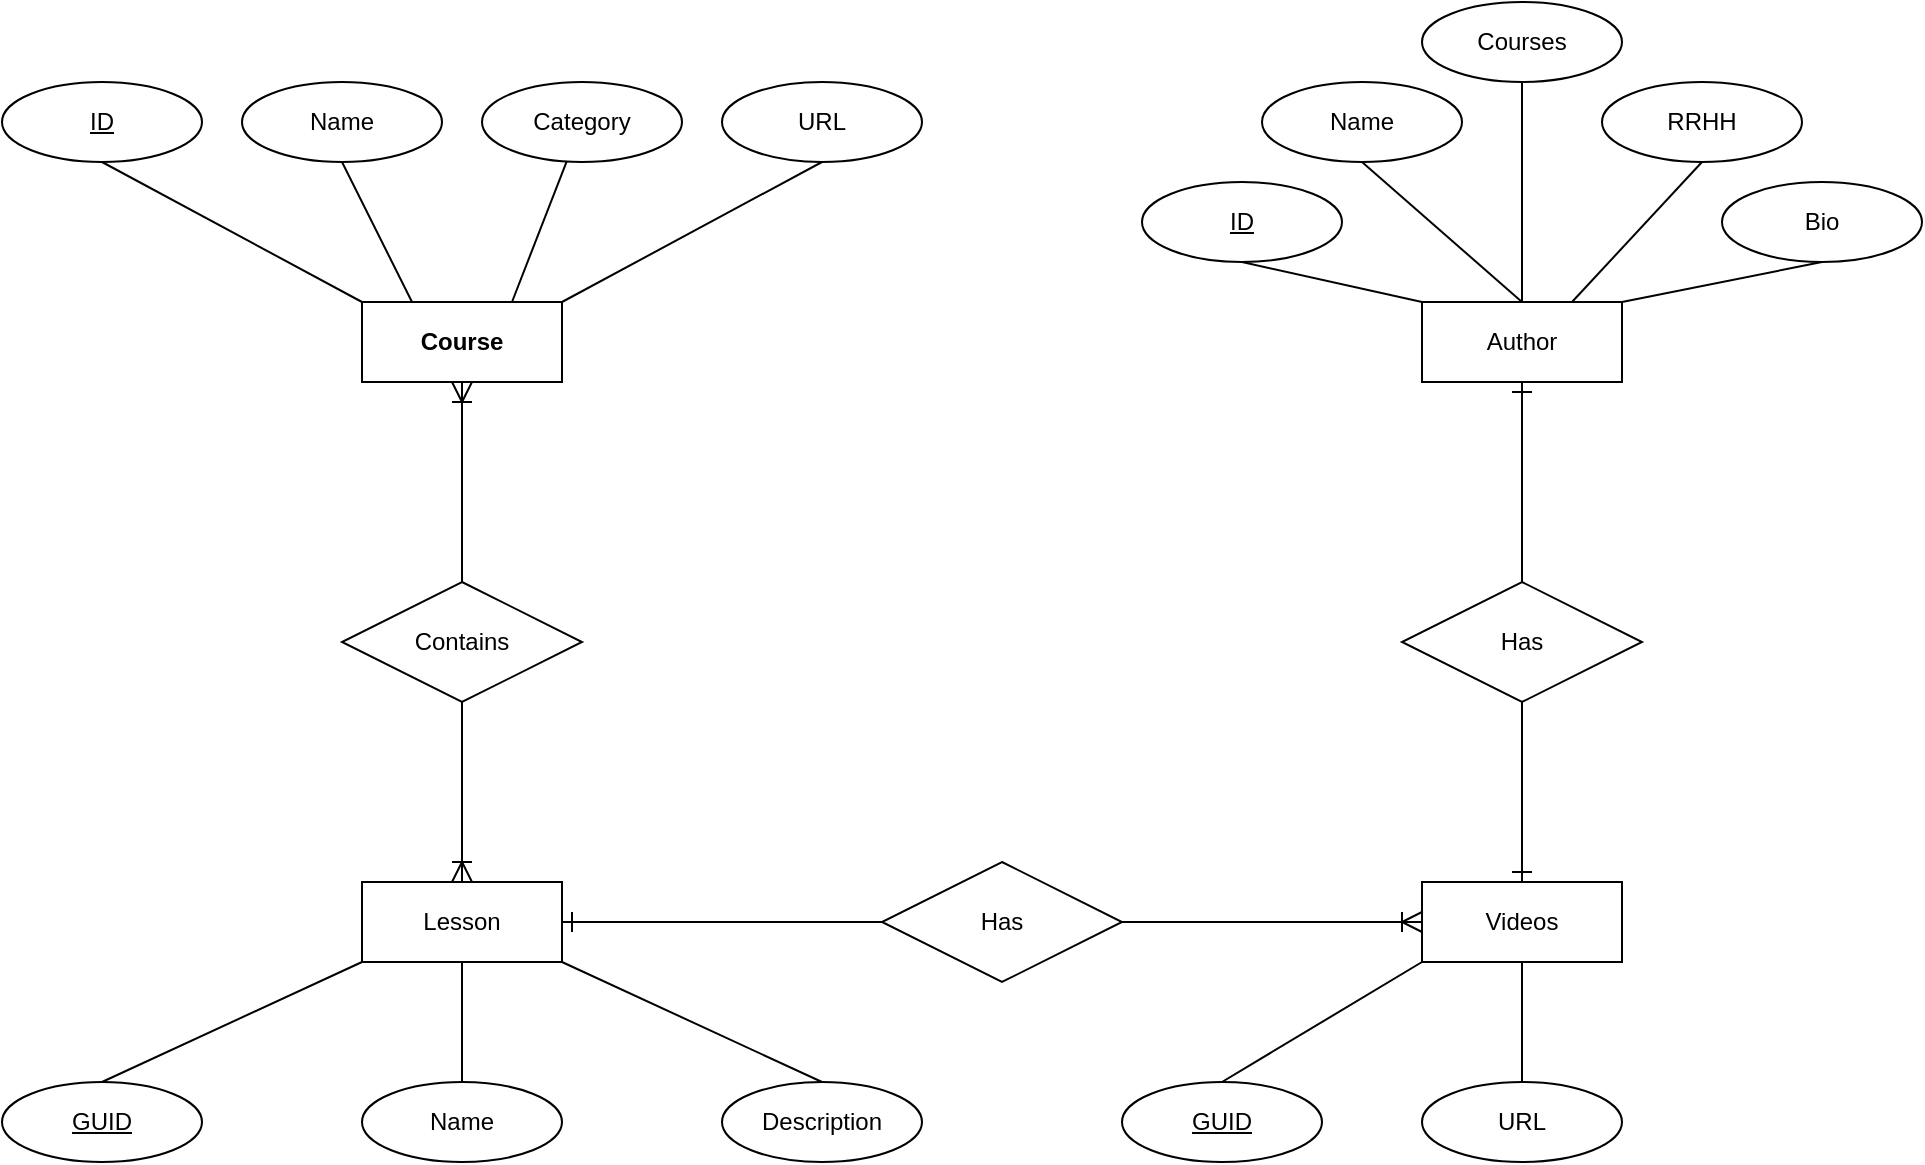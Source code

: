 <mxfile version="28.2.0">
  <diagram name="Page-1" id="jwFlYI5n9mjpvQt2C7e4">
    <mxGraphModel dx="1555" dy="879" grid="1" gridSize="10" guides="1" tooltips="1" connect="1" arrows="1" fold="1" page="1" pageScale="1" pageWidth="850" pageHeight="1100" math="0" shadow="0">
      <root>
        <mxCell id="0" />
        <mxCell id="1" parent="0" />
        <mxCell id="LrMlHCORP3FofJOxeind-1" value="Course" style="whiteSpace=wrap;html=1;align=center;fontStyle=1" parent="1" vertex="1">
          <mxGeometry y="310" width="100" height="40" as="geometry" />
        </mxCell>
        <mxCell id="LrMlHCORP3FofJOxeind-4" value="Contains" style="shape=rhombus;perimeter=rhombusPerimeter;whiteSpace=wrap;html=1;align=center;" parent="1" vertex="1">
          <mxGeometry x="-10" y="450" width="120" height="60" as="geometry" />
        </mxCell>
        <mxCell id="LrMlHCORP3FofJOxeind-7" value="Lesson" style="whiteSpace=wrap;html=1;align=center;" parent="1" vertex="1">
          <mxGeometry y="600" width="100" height="40" as="geometry" />
        </mxCell>
        <mxCell id="LjFnAGyansz-Glo21ODy-2" value="&lt;div&gt;Videos&lt;/div&gt;" style="whiteSpace=wrap;html=1;align=center;" parent="1" vertex="1">
          <mxGeometry x="530" y="600" width="100" height="40" as="geometry" />
        </mxCell>
        <mxCell id="LjFnAGyansz-Glo21ODy-8" value="GUID" style="ellipse;whiteSpace=wrap;html=1;align=center;fontStyle=4;" parent="1" vertex="1">
          <mxGeometry x="380" y="700" width="100" height="40" as="geometry" />
        </mxCell>
        <mxCell id="LjFnAGyansz-Glo21ODy-9" value="URL" style="ellipse;whiteSpace=wrap;html=1;align=center;" parent="1" vertex="1">
          <mxGeometry x="530" y="700" width="100" height="40" as="geometry" />
        </mxCell>
        <mxCell id="LjFnAGyansz-Glo21ODy-19" value="ID" style="ellipse;whiteSpace=wrap;html=1;align=center;fontStyle=4;" parent="1" vertex="1">
          <mxGeometry x="-180" y="200" width="100" height="40" as="geometry" />
        </mxCell>
        <mxCell id="LjFnAGyansz-Glo21ODy-22" value="Category" style="ellipse;whiteSpace=wrap;html=1;align=center;" parent="1" vertex="1">
          <mxGeometry x="60" y="200" width="100" height="40" as="geometry" />
        </mxCell>
        <mxCell id="LjFnAGyansz-Glo21ODy-25" value="" style="endArrow=none;html=1;rounded=0;fontSize=12;startSize=8;endSize=8;curved=1;entryX=0.5;entryY=0;entryDx=0;entryDy=0;exitX=0;exitY=1;exitDx=0;exitDy=0;" parent="1" source="LjFnAGyansz-Glo21ODy-2" target="LjFnAGyansz-Glo21ODy-8" edge="1">
          <mxGeometry width="50" height="50" relative="1" as="geometry">
            <mxPoint x="370" y="430" as="sourcePoint" />
            <mxPoint x="420" y="380" as="targetPoint" />
          </mxGeometry>
        </mxCell>
        <mxCell id="LjFnAGyansz-Glo21ODy-32" value="" style="endArrow=none;html=1;rounded=0;fontSize=12;startSize=8;endSize=8;curved=1;exitX=0.75;exitY=0;exitDx=0;exitDy=0;" parent="1" source="LrMlHCORP3FofJOxeind-1" target="LjFnAGyansz-Glo21ODy-22" edge="1">
          <mxGeometry width="50" height="50" relative="1" as="geometry">
            <mxPoint x="110" y="290" as="sourcePoint" />
            <mxPoint x="110" y="140" as="targetPoint" />
          </mxGeometry>
        </mxCell>
        <mxCell id="LjFnAGyansz-Glo21ODy-41" value="&lt;div&gt;Name&lt;/div&gt;" style="ellipse;whiteSpace=wrap;html=1;align=center;" parent="1" vertex="1">
          <mxGeometry x="-60" y="200" width="100" height="40" as="geometry" />
        </mxCell>
        <mxCell id="LjFnAGyansz-Glo21ODy-50" value="" style="endArrow=none;html=1;rounded=0;fontSize=12;startSize=8;endSize=8;curved=1;entryX=0.5;entryY=0;entryDx=0;entryDy=0;" parent="1" target="LjFnAGyansz-Glo21ODy-9" edge="1">
          <mxGeometry width="50" height="50" relative="1" as="geometry">
            <mxPoint x="580" y="640" as="sourcePoint" />
            <mxPoint x="590" y="730" as="targetPoint" />
          </mxGeometry>
        </mxCell>
        <mxCell id="LjFnAGyansz-Glo21ODy-51" value="GUID" style="ellipse;whiteSpace=wrap;html=1;align=center;fontStyle=4;" parent="1" vertex="1">
          <mxGeometry x="-180" y="700" width="100" height="40" as="geometry" />
        </mxCell>
        <mxCell id="LjFnAGyansz-Glo21ODy-52" value="Name" style="ellipse;whiteSpace=wrap;html=1;align=center;" parent="1" vertex="1">
          <mxGeometry y="700" width="100" height="40" as="geometry" />
        </mxCell>
        <mxCell id="LjFnAGyansz-Glo21ODy-53" value="" style="endArrow=none;html=1;rounded=0;fontSize=12;startSize=8;endSize=8;curved=1;exitX=0.5;exitY=0;exitDx=0;exitDy=0;entryX=0.5;entryY=1;entryDx=0;entryDy=0;" parent="1" source="LjFnAGyansz-Glo21ODy-52" target="LrMlHCORP3FofJOxeind-7" edge="1">
          <mxGeometry relative="1" as="geometry">
            <mxPoint x="270" y="460" as="sourcePoint" />
            <mxPoint x="430" y="460" as="targetPoint" />
          </mxGeometry>
        </mxCell>
        <mxCell id="LjFnAGyansz-Glo21ODy-55" value="" style="endArrow=none;html=1;rounded=0;fontSize=12;startSize=8;endSize=8;curved=1;exitX=0.5;exitY=0;exitDx=0;exitDy=0;entryX=0;entryY=1;entryDx=0;entryDy=0;" parent="1" source="LjFnAGyansz-Glo21ODy-51" target="LrMlHCORP3FofJOxeind-7" edge="1">
          <mxGeometry relative="1" as="geometry">
            <mxPoint x="270" y="460" as="sourcePoint" />
            <mxPoint x="430" y="460" as="targetPoint" />
          </mxGeometry>
        </mxCell>
        <mxCell id="LjFnAGyansz-Glo21ODy-56" value="URL" style="ellipse;whiteSpace=wrap;html=1;align=center;" parent="1" vertex="1">
          <mxGeometry x="180" y="200" width="100" height="40" as="geometry" />
        </mxCell>
        <mxCell id="LjFnAGyansz-Glo21ODy-57" value="" style="endArrow=none;html=1;rounded=0;fontSize=12;startSize=8;endSize=8;curved=1;entryX=0.5;entryY=1;entryDx=0;entryDy=0;exitX=1;exitY=0;exitDx=0;exitDy=0;" parent="1" source="LrMlHCORP3FofJOxeind-1" target="LjFnAGyansz-Glo21ODy-56" edge="1">
          <mxGeometry width="50" height="50" relative="1" as="geometry">
            <mxPoint x="110" y="300" as="sourcePoint" />
            <mxPoint x="340" y="430" as="targetPoint" />
          </mxGeometry>
        </mxCell>
        <mxCell id="LjFnAGyansz-Glo21ODy-60" value="Description" style="ellipse;whiteSpace=wrap;html=1;align=center;" parent="1" vertex="1">
          <mxGeometry x="180" y="700" width="100" height="40" as="geometry" />
        </mxCell>
        <mxCell id="LjFnAGyansz-Glo21ODy-61" value="" style="endArrow=none;html=1;rounded=0;fontSize=12;startSize=8;endSize=8;curved=1;exitX=0.5;exitY=0;exitDx=0;exitDy=0;entryX=1;entryY=1;entryDx=0;entryDy=0;" parent="1" source="LjFnAGyansz-Glo21ODy-60" target="LrMlHCORP3FofJOxeind-7" edge="1">
          <mxGeometry relative="1" as="geometry">
            <mxPoint x="320" y="520" as="sourcePoint" />
            <mxPoint x="190" y="750" as="targetPoint" />
          </mxGeometry>
        </mxCell>
        <mxCell id="LjFnAGyansz-Glo21ODy-62" value="Author" style="margin=3;double=1;whiteSpace=wrap;html=1;align=center;" parent="1" vertex="1">
          <mxGeometry x="530" y="310" width="100" height="40" as="geometry" />
        </mxCell>
        <mxCell id="LjFnAGyansz-Glo21ODy-63" value="&lt;u&gt;ID&lt;/u&gt;" style="ellipse;whiteSpace=wrap;html=1;align=center;" parent="1" vertex="1">
          <mxGeometry x="390" y="250" width="100" height="40" as="geometry" />
        </mxCell>
        <mxCell id="LjFnAGyansz-Glo21ODy-65" value="" style="endArrow=none;html=1;rounded=0;fontSize=12;startSize=8;endSize=8;curved=1;exitX=0;exitY=0;exitDx=0;exitDy=0;entryX=0.5;entryY=1;entryDx=0;entryDy=0;" parent="1" source="LjFnAGyansz-Glo21ODy-62" target="LjFnAGyansz-Glo21ODy-63" edge="1">
          <mxGeometry relative="1" as="geometry">
            <mxPoint x="620" y="470" as="sourcePoint" />
            <mxPoint x="780" y="470" as="targetPoint" />
          </mxGeometry>
        </mxCell>
        <mxCell id="LjFnAGyansz-Glo21ODy-66" value="Name" style="ellipse;whiteSpace=wrap;html=1;align=center;" parent="1" vertex="1">
          <mxGeometry x="450" y="200" width="100" height="40" as="geometry" />
        </mxCell>
        <mxCell id="LjFnAGyansz-Glo21ODy-67" value="Bio" style="ellipse;whiteSpace=wrap;html=1;align=center;" parent="1" vertex="1">
          <mxGeometry x="680" y="250" width="100" height="40" as="geometry" />
        </mxCell>
        <mxCell id="LjFnAGyansz-Glo21ODy-68" value="" style="endArrow=none;html=1;rounded=0;fontSize=12;startSize=8;endSize=8;curved=1;entryX=0.5;entryY=1;entryDx=0;entryDy=0;exitX=0.5;exitY=0;exitDx=0;exitDy=0;" parent="1" source="LjFnAGyansz-Glo21ODy-62" target="LjFnAGyansz-Glo21ODy-66" edge="1">
          <mxGeometry width="50" height="50" relative="1" as="geometry">
            <mxPoint x="590" y="310" as="sourcePoint" />
            <mxPoint x="650" y="440" as="targetPoint" />
          </mxGeometry>
        </mxCell>
        <mxCell id="LjFnAGyansz-Glo21ODy-70" value="" style="endArrow=none;html=1;rounded=0;fontSize=12;startSize=8;endSize=8;curved=1;entryX=0.5;entryY=1;entryDx=0;entryDy=0;exitX=1;exitY=0;exitDx=0;exitDy=0;" parent="1" source="LjFnAGyansz-Glo21ODy-62" target="LjFnAGyansz-Glo21ODy-67" edge="1">
          <mxGeometry width="50" height="50" relative="1" as="geometry">
            <mxPoint x="629" y="369" as="sourcePoint" />
            <mxPoint x="679" y="369" as="targetPoint" />
          </mxGeometry>
        </mxCell>
        <mxCell id="8DYKwAjcZrv2sSp9yemU-1" value="" style="endArrow=none;html=1;rounded=0;fontSize=12;startSize=8;endSize=8;curved=1;exitX=0.25;exitY=0;exitDx=0;exitDy=0;entryX=0.5;entryY=1;entryDx=0;entryDy=0;" parent="1" source="LrMlHCORP3FofJOxeind-1" target="LjFnAGyansz-Glo21ODy-41" edge="1">
          <mxGeometry width="50" height="50" relative="1" as="geometry">
            <mxPoint x="160" y="331" as="sourcePoint" />
            <mxPoint x="244" y="230" as="targetPoint" />
          </mxGeometry>
        </mxCell>
        <mxCell id="8DYKwAjcZrv2sSp9yemU-2" value="" style="endArrow=none;html=1;rounded=0;fontSize=12;startSize=8;endSize=8;curved=1;exitX=0;exitY=0;exitDx=0;exitDy=0;entryX=0.5;entryY=1;entryDx=0;entryDy=0;" parent="1" source="LrMlHCORP3FofJOxeind-1" target="LjFnAGyansz-Glo21ODy-19" edge="1">
          <mxGeometry width="50" height="50" relative="1" as="geometry">
            <mxPoint x="130" y="341" as="sourcePoint" />
            <mxPoint x="214" y="240" as="targetPoint" />
          </mxGeometry>
        </mxCell>
        <mxCell id="8DYKwAjcZrv2sSp9yemU-15" value="Has" style="shape=rhombus;perimeter=rhombusPerimeter;whiteSpace=wrap;html=1;align=center;" parent="1" vertex="1">
          <mxGeometry x="520" y="450" width="120" height="60" as="geometry" />
        </mxCell>
        <mxCell id="8DYKwAjcZrv2sSp9yemU-17" value="" style="fontSize=12;html=1;endArrow=ERone;endFill=1;rounded=0;startSize=8;endSize=8;exitX=0.5;exitY=1;exitDx=0;exitDy=0;entryX=0.5;entryY=0;entryDx=0;entryDy=0;" parent="1" source="8DYKwAjcZrv2sSp9yemU-15" target="LjFnAGyansz-Glo21ODy-2" edge="1">
          <mxGeometry width="100" height="100" relative="1" as="geometry">
            <mxPoint x="470" y="600" as="sourcePoint" />
            <mxPoint x="470" y="500" as="targetPoint" />
          </mxGeometry>
        </mxCell>
        <mxCell id="8DYKwAjcZrv2sSp9yemU-18" value="" style="fontSize=12;html=1;endArrow=ERone;endFill=1;rounded=0;startSize=8;endSize=8;exitX=0.5;exitY=0;exitDx=0;exitDy=0;entryX=0.5;entryY=1;entryDx=0;entryDy=0;" parent="1" source="8DYKwAjcZrv2sSp9yemU-15" target="LjFnAGyansz-Glo21ODy-62" edge="1">
          <mxGeometry width="100" height="100" relative="1" as="geometry">
            <mxPoint x="424" y="370" as="sourcePoint" />
            <mxPoint x="424" y="460" as="targetPoint" />
          </mxGeometry>
        </mxCell>
        <mxCell id="8DYKwAjcZrv2sSp9yemU-19" value="Has" style="shape=rhombus;perimeter=rhombusPerimeter;whiteSpace=wrap;html=1;align=center;" parent="1" vertex="1">
          <mxGeometry x="260" y="590" width="120" height="60" as="geometry" />
        </mxCell>
        <mxCell id="8DYKwAjcZrv2sSp9yemU-21" value="" style="edgeStyle=entityRelationEdgeStyle;fontSize=12;html=1;endArrow=ERoneToMany;rounded=0;startSize=8;endSize=8;curved=1;exitX=1;exitY=0.5;exitDx=0;exitDy=0;entryX=0;entryY=0.5;entryDx=0;entryDy=0;" parent="1" source="8DYKwAjcZrv2sSp9yemU-19" target="LjFnAGyansz-Glo21ODy-2" edge="1">
          <mxGeometry width="100" height="100" relative="1" as="geometry">
            <mxPoint x="320" y="380" as="sourcePoint" />
            <mxPoint x="420" y="280" as="targetPoint" />
          </mxGeometry>
        </mxCell>
        <mxCell id="8DYKwAjcZrv2sSp9yemU-22" value="" style="edgeStyle=entityRelationEdgeStyle;fontSize=12;html=1;endArrow=ERone;endFill=1;rounded=0;startSize=8;endSize=8;curved=1;exitX=0;exitY=0.5;exitDx=0;exitDy=0;entryX=1;entryY=0.5;entryDx=0;entryDy=0;" parent="1" source="8DYKwAjcZrv2sSp9yemU-19" target="LrMlHCORP3FofJOxeind-7" edge="1">
          <mxGeometry width="100" height="100" relative="1" as="geometry">
            <mxPoint x="320" y="380" as="sourcePoint" />
            <mxPoint x="420" y="280" as="targetPoint" />
          </mxGeometry>
        </mxCell>
        <mxCell id="8DYKwAjcZrv2sSp9yemU-24" value="" style="fontSize=12;html=1;endArrow=ERoneToMany;rounded=0;startSize=8;endSize=8;exitX=0.5;exitY=1;exitDx=0;exitDy=0;entryX=0.5;entryY=0;entryDx=0;entryDy=0;" parent="1" source="LrMlHCORP3FofJOxeind-4" target="LrMlHCORP3FofJOxeind-7" edge="1">
          <mxGeometry width="100" height="100" relative="1" as="geometry">
            <mxPoint x="40" y="530" as="sourcePoint" />
            <mxPoint x="40" y="620" as="targetPoint" />
          </mxGeometry>
        </mxCell>
        <mxCell id="8DYKwAjcZrv2sSp9yemU-25" value="" style="fontSize=12;html=1;endArrow=ERoneToMany;rounded=0;startSize=8;endSize=8;exitX=0.5;exitY=0;exitDx=0;exitDy=0;" parent="1" source="LrMlHCORP3FofJOxeind-4" target="LrMlHCORP3FofJOxeind-1" edge="1">
          <mxGeometry width="100" height="100" relative="1" as="geometry">
            <mxPoint x="40" y="530" as="sourcePoint" />
            <mxPoint x="40" y="620" as="targetPoint" />
          </mxGeometry>
        </mxCell>
        <mxCell id="ywQoUPg55a0WBu03Japl-1" value="RRHH" style="ellipse;whiteSpace=wrap;html=1;align=center;" vertex="1" parent="1">
          <mxGeometry x="620" y="200" width="100" height="40" as="geometry" />
        </mxCell>
        <mxCell id="ywQoUPg55a0WBu03Japl-2" value="" style="endArrow=none;html=1;rounded=0;fontSize=12;startSize=8;endSize=8;curved=1;entryX=0.5;entryY=1;entryDx=0;entryDy=0;exitX=0.75;exitY=0;exitDx=0;exitDy=0;" edge="1" parent="1" target="ywQoUPg55a0WBu03Japl-1" source="LjFnAGyansz-Glo21ODy-62">
          <mxGeometry width="50" height="50" relative="1" as="geometry">
            <mxPoint x="660" y="320" as="sourcePoint" />
            <mxPoint x="730" y="450" as="targetPoint" />
          </mxGeometry>
        </mxCell>
        <mxCell id="ywQoUPg55a0WBu03Japl-3" value="Courses" style="ellipse;whiteSpace=wrap;html=1;align=center;" vertex="1" parent="1">
          <mxGeometry x="530" y="160" width="100" height="40" as="geometry" />
        </mxCell>
        <mxCell id="ywQoUPg55a0WBu03Japl-4" value="" style="endArrow=none;html=1;rounded=0;fontSize=12;startSize=8;endSize=8;curved=1;entryX=0.5;entryY=1;entryDx=0;entryDy=0;exitX=0.5;exitY=0;exitDx=0;exitDy=0;" edge="1" parent="1" target="ywQoUPg55a0WBu03Japl-3" source="LjFnAGyansz-Glo21ODy-62">
          <mxGeometry width="50" height="50" relative="1" as="geometry">
            <mxPoint x="480" y="220" as="sourcePoint" />
            <mxPoint x="665" y="410" as="targetPoint" />
          </mxGeometry>
        </mxCell>
      </root>
    </mxGraphModel>
  </diagram>
</mxfile>
